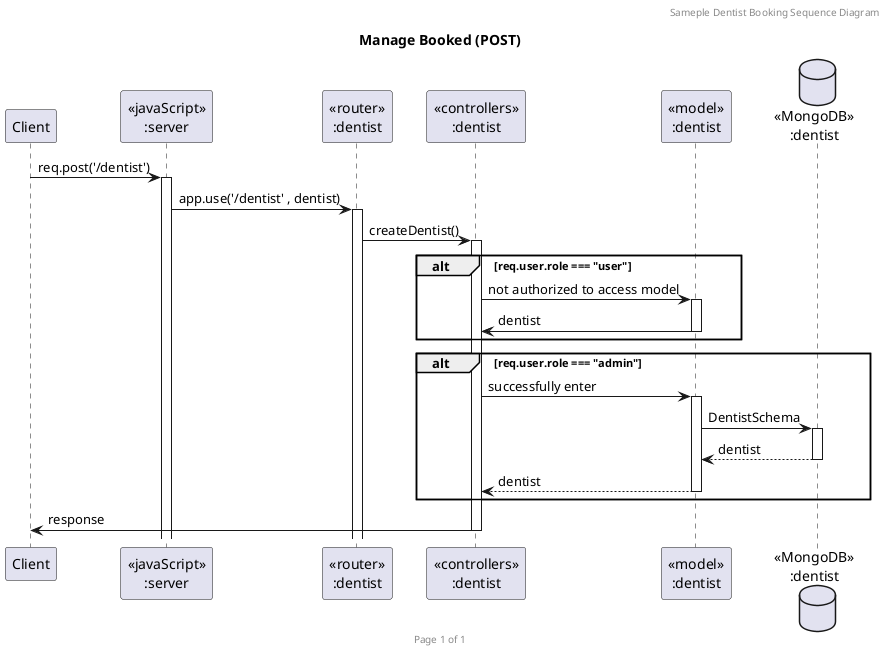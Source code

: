 @startuml Manage Dentist (POST)

header Sameple Dentist Booking Sequence Diagram
footer Page %page% of %lastpage%
title "Manage Booked (POST)"

participant "Client" as client
participant "<<javaScript>>\n:server" as server
participant "<<router>>\n:dentist" as routerDentist
participant "<<controllers>>\n:dentist" as controllersDentist
participant "<<model>>\n:dentist" as modelDentist
database "<<MongoDB>>\n:dentist" as DentistDatabase

client->server ++:req.post('/dentist')
server->routerDentist ++:app.use('/dentist' , dentist)
routerDentist -> controllersDentist ++:createDentist()

alt req.user.role === "user"
    controllersDentist->modelDentist ++:not authorized to access model
    modelDentist -> controllersDentist --:dentist
end
alt req.user.role === "admin"
    controllersDentist->modelDentist ++:successfully enter
modelDentist ->DentistDatabase ++: DentistSchema
DentistDatabase --> modelDentist --: dentist
controllersDentist <-- modelDentist --:dentist
end
controllersDentist->client --:response

@enduml
